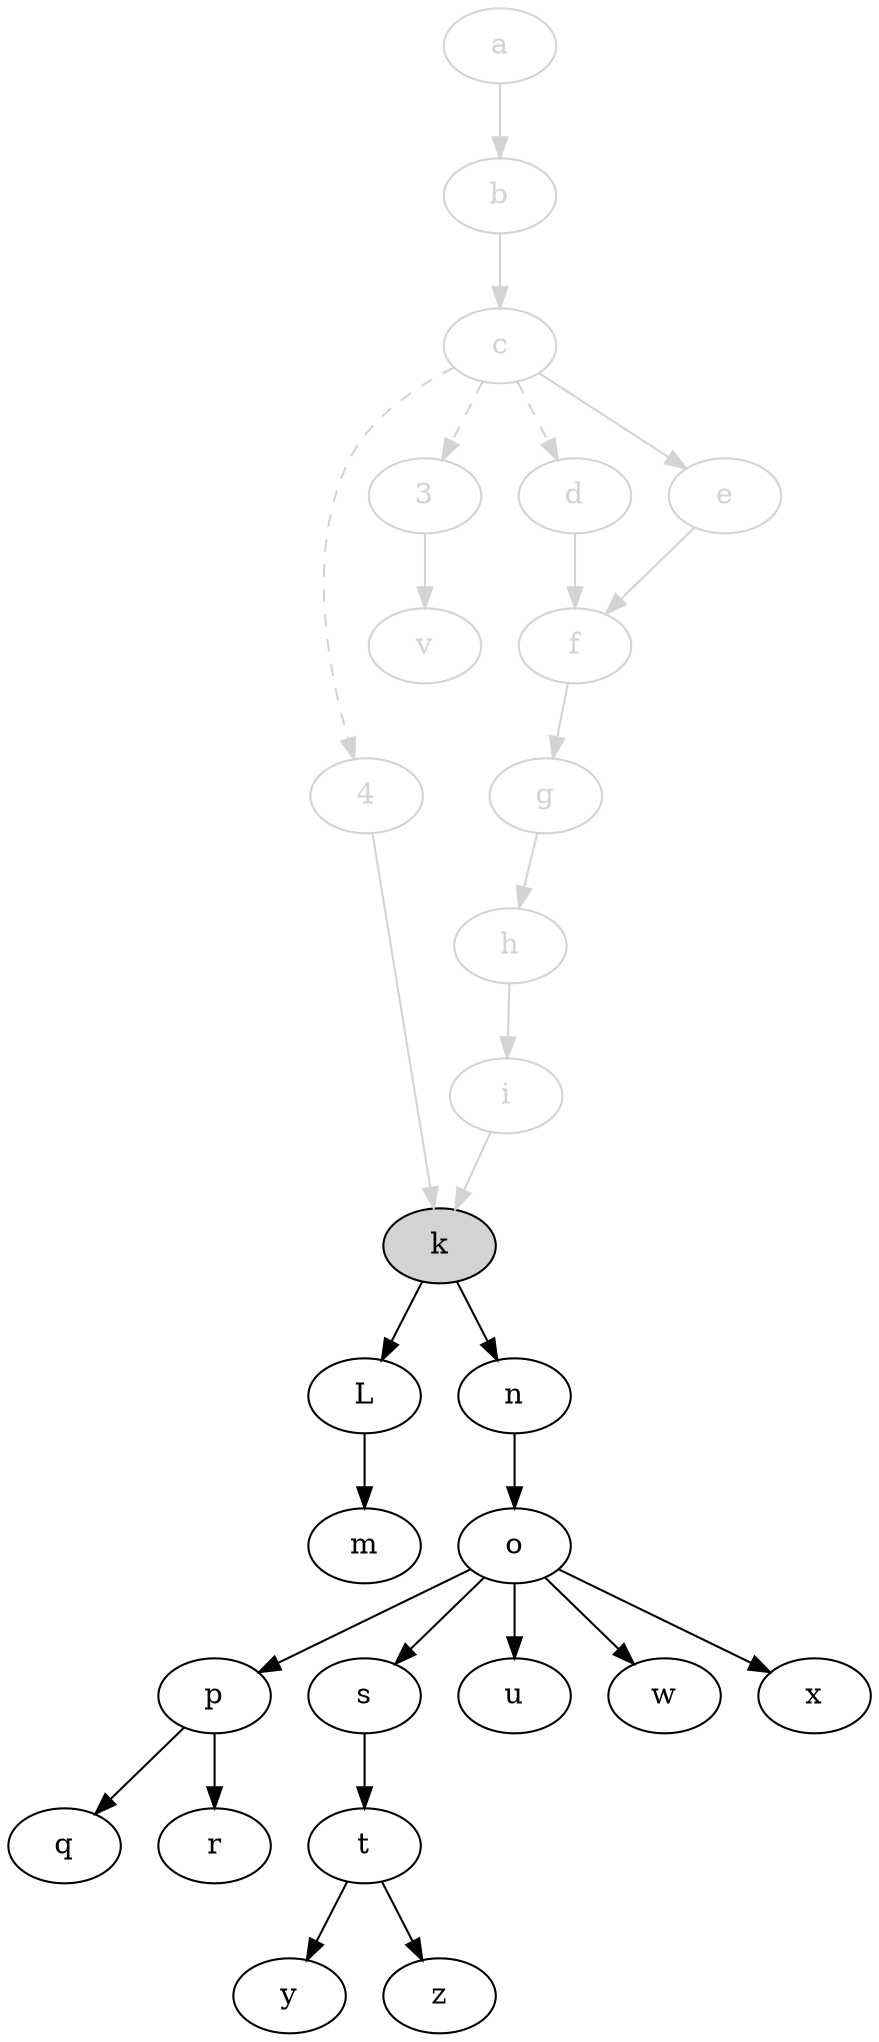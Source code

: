 digraph {
    4 [color=lightgrey,fontcolor=lightgrey];
    3 [color=lightgrey,fontcolor=lightgrey];
    a [color=lightgrey,fontcolor=lightgrey];
    b [color=lightgrey,fontcolor=lightgrey];
    c [color=lightgrey,fontcolor=lightgrey];
    d [color=lightgrey,fontcolor=lightgrey];
    e [color=lightgrey,fontcolor=lightgrey];
    f [color=lightgrey,fontcolor=lightgrey];
    g [color=lightgrey,fontcolor=lightgrey];
    h [color=lightgrey,fontcolor=lightgrey];
    i [color=lightgrey,fontcolor=lightgrey];
    k [style=filled,fillcolor=lightgrey];
    L;
    m;
    n;
    o;
    p;
    q;
    r;
    s;
    t;
    u;
    v [color=lightgrey,fontcolor=lightgrey];
    w;
    x;
    y;
    z;

    4 -> k [color=lightgrey];
    c -> 4 [style=dashed,color=lightgrey];
    c -> 3 [style=dashed,color=lightgrey];
    c -> d [style=dashed,color=lightgrey];
    3 -> v [color=lightgrey];
    a -> b [color=lightgrey];
    b -> c [color=lightgrey];
    c -> e [color=lightgrey];
    d -> f [color=lightgrey];
    e -> f [color=lightgrey];
    f -> g [color=lightgrey];
    g -> h [color=lightgrey];
    h -> i [color=lightgrey];
    i -> k [color=lightgrey];
    k -> L;
    L -> m;
    k -> n;
    n -> o;
    o -> p;
    p -> q;
    p -> r;
    o -> s;
    s -> t;
    o -> u;
    o -> w;
    o -> x;
    t -> y;
    t -> z;
}
